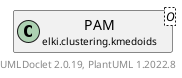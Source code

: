 @startuml
    remove .*\.(Instance|Par|Parameterizer|Factory)$
    set namespaceSeparator none
    hide empty fields
    hide empty methods

    class "<size:14>PAM.Instance\n<size:10>elki.clustering.kmedoids" as elki.clustering.kmedoids.PAM.Instance [[PAM.Instance.html]] {
        ~ids: DBIDs
        ~distQ: DistanceQuery<?>
        ~nearest: WritableDoubleDataStore
        ~second: WritableDoubleDataStore
        ~assignment: WritableIntegerDataStore
        +Instance(DistanceQuery<?>, DBIDs, WritableIntegerDataStore)
        #run(ArrayModifiableDBIDs, int): double
        #computeReassignmentCost(DBIDRef, int): double
        #assignToNearestCluster(ArrayDBIDs): double
    }

    class "<size:14>PAM\n<size:10>elki.clustering.kmedoids" as elki.clustering.kmedoids.PAM<O> [[PAM.html]]

    elki.clustering.kmedoids.PAM +-- elki.clustering.kmedoids.PAM.Instance

    center footer UMLDoclet 2.0.19, PlantUML 1.2022.8
@enduml
